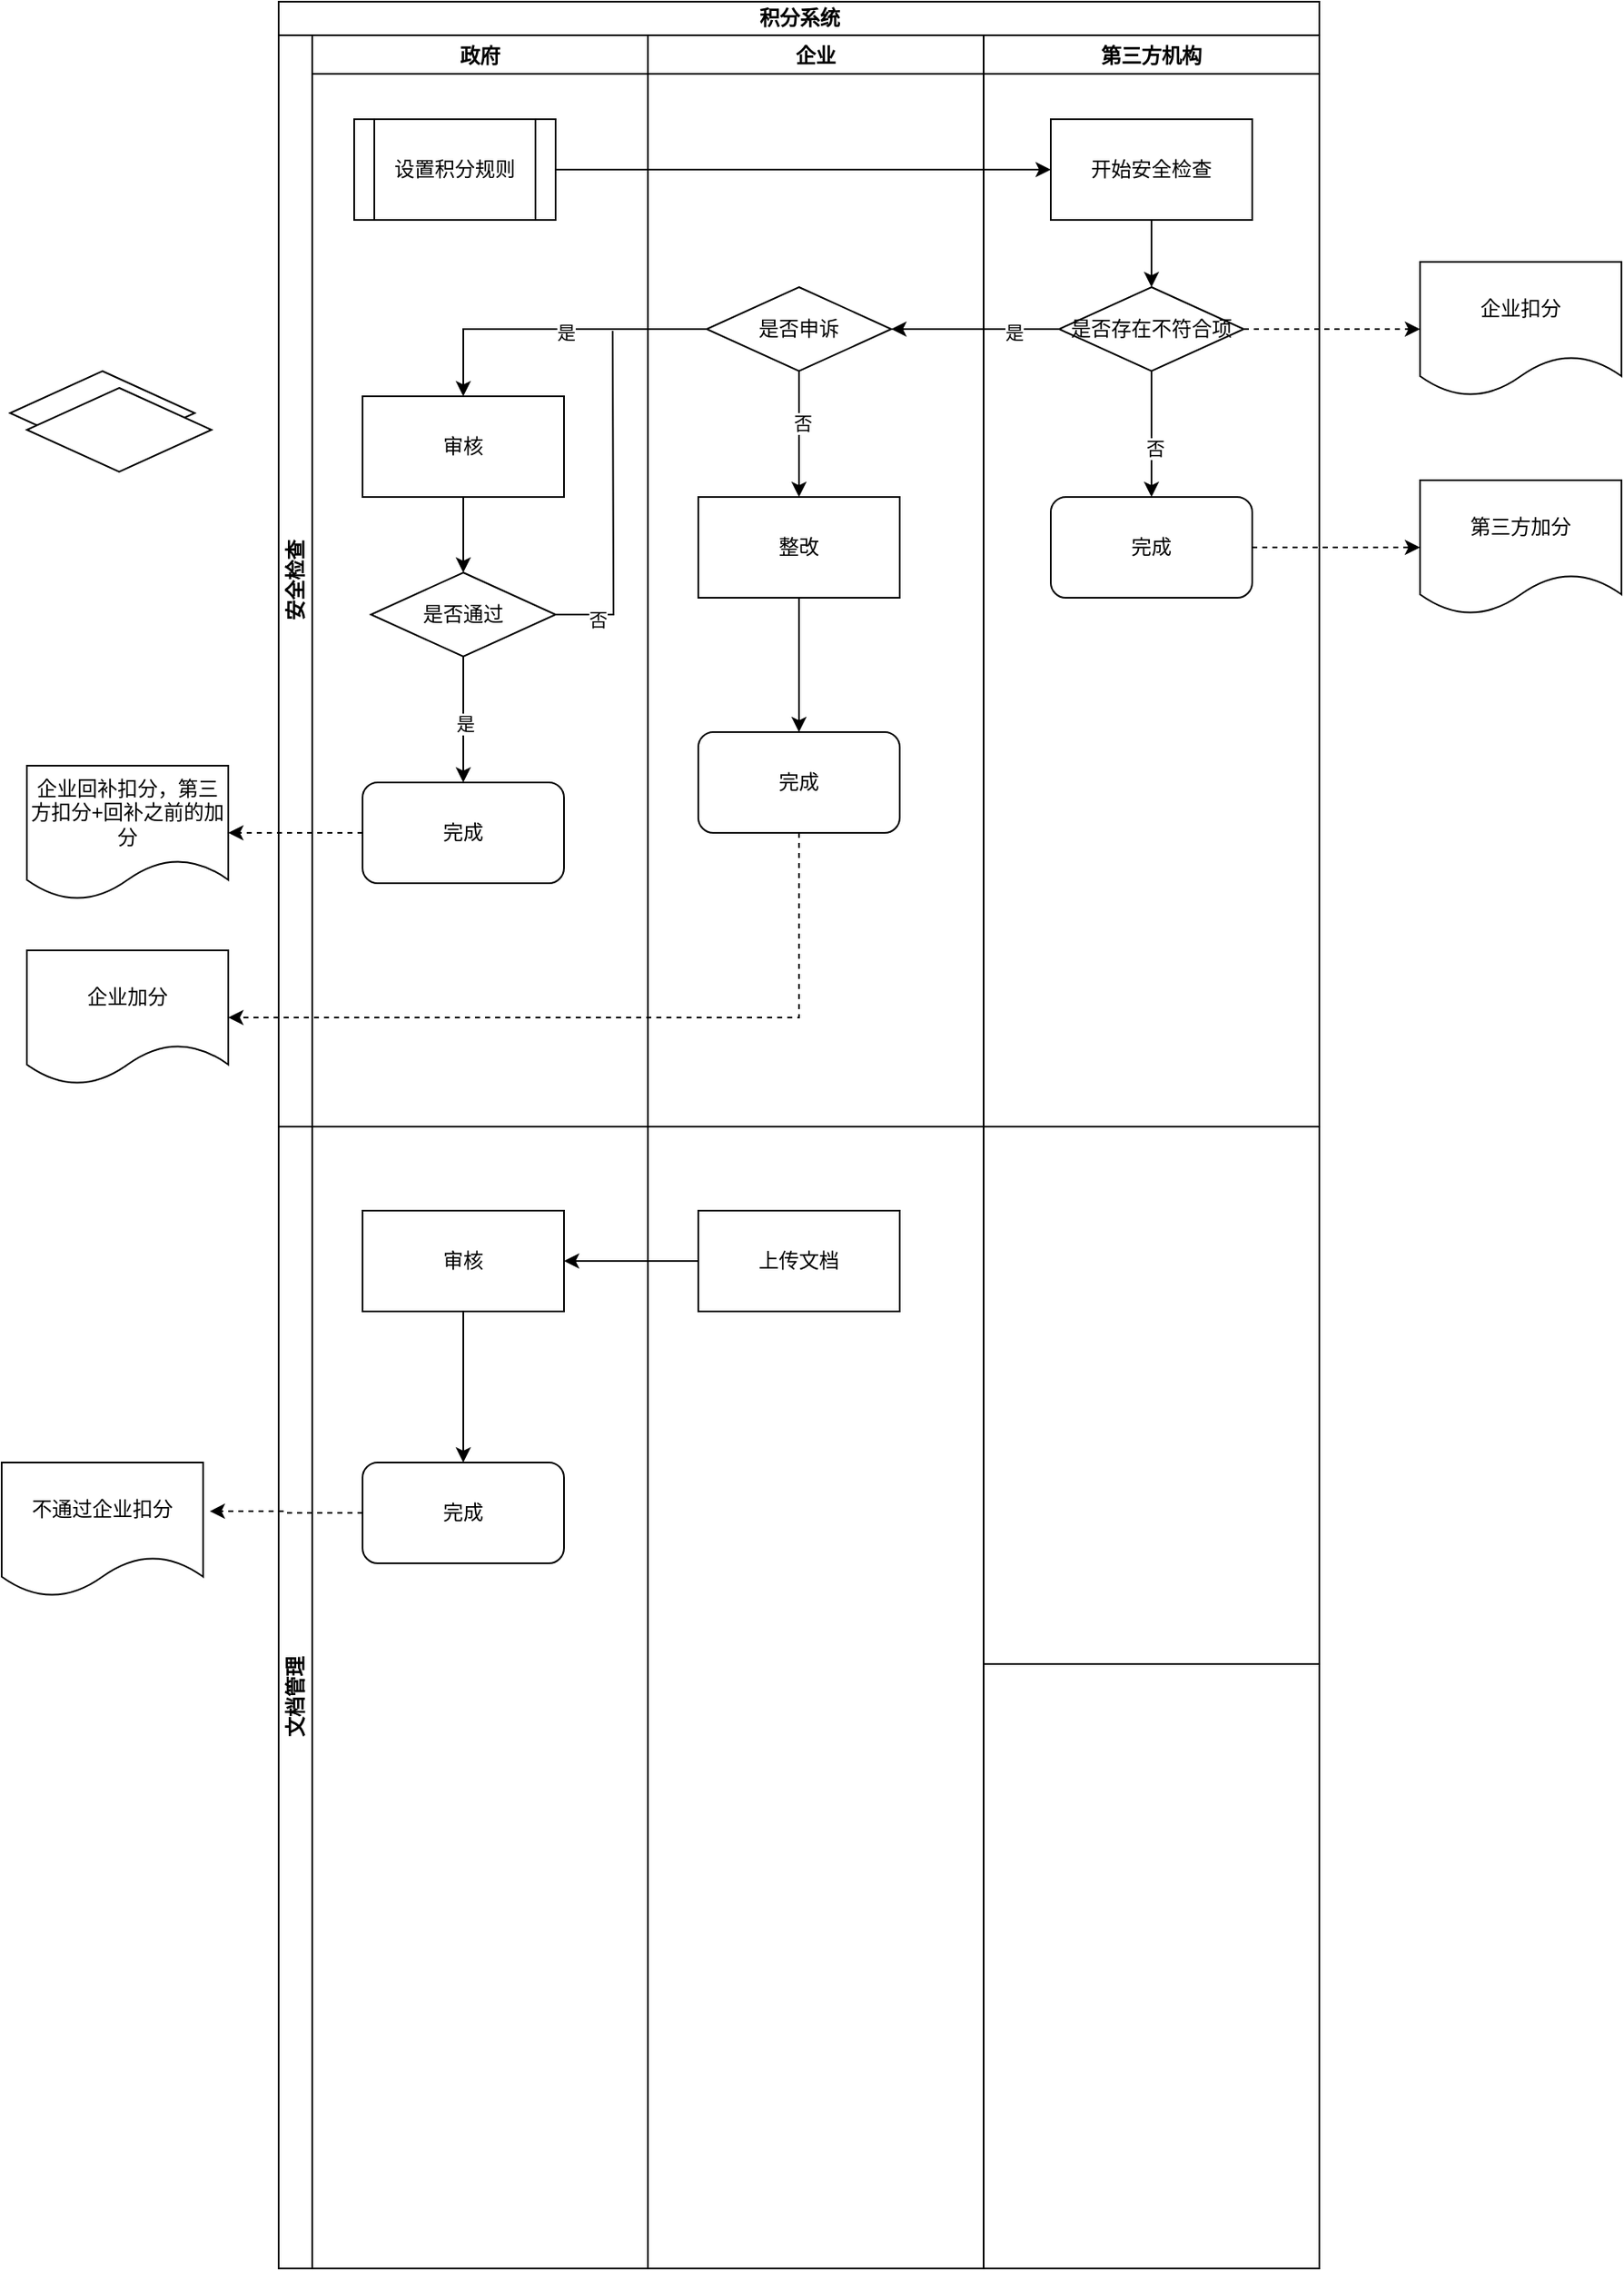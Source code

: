 <mxfile version="21.0.2" type="github">
  <diagram id="C5RBs43oDa-KdzZeNtuy" name="Page-1">
    <mxGraphModel dx="1434" dy="796" grid="1" gridSize="10" guides="1" tooltips="1" connect="1" arrows="1" fold="1" page="1" pageScale="1" pageWidth="827" pageHeight="1169" math="0" shadow="0">
      <root>
        <mxCell id="WIyWlLk6GJQsqaUBKTNV-0" />
        <mxCell id="WIyWlLk6GJQsqaUBKTNV-1" parent="WIyWlLk6GJQsqaUBKTNV-0" />
        <mxCell id="vo5_xbkKXeh1uVnPVetr-8" value="积分系统" style="swimlane;childLayout=stackLayout;resizeParent=1;resizeParentMax=0;horizontal=1;startSize=20;horizontalStack=0;html=1;" vertex="1" parent="WIyWlLk6GJQsqaUBKTNV-1">
          <mxGeometry x="170" y="20" width="620" height="1350" as="geometry" />
        </mxCell>
        <mxCell id="vo5_xbkKXeh1uVnPVetr-9" value="安全检查" style="swimlane;startSize=20;horizontal=0;html=1;" vertex="1" parent="vo5_xbkKXeh1uVnPVetr-8">
          <mxGeometry y="20" width="620" height="650" as="geometry" />
        </mxCell>
        <mxCell id="vo5_xbkKXeh1uVnPVetr-12" value="政府" style="swimlane;startSize=23;" vertex="1" parent="vo5_xbkKXeh1uVnPVetr-9">
          <mxGeometry x="20" width="200" height="650" as="geometry" />
        </mxCell>
        <mxCell id="vo5_xbkKXeh1uVnPVetr-37" value="" style="edgeStyle=orthogonalEdgeStyle;rounded=0;orthogonalLoop=1;jettySize=auto;html=1;" edge="1" parent="vo5_xbkKXeh1uVnPVetr-12" source="vo5_xbkKXeh1uVnPVetr-35" target="vo5_xbkKXeh1uVnPVetr-29">
          <mxGeometry relative="1" as="geometry" />
        </mxCell>
        <mxCell id="vo5_xbkKXeh1uVnPVetr-35" value="审核" style="whiteSpace=wrap;html=1;" vertex="1" parent="vo5_xbkKXeh1uVnPVetr-12">
          <mxGeometry x="30" y="215" width="120" height="60" as="geometry" />
        </mxCell>
        <mxCell id="vo5_xbkKXeh1uVnPVetr-39" value="" style="edgeStyle=orthogonalEdgeStyle;rounded=0;orthogonalLoop=1;jettySize=auto;html=1;" edge="1" parent="vo5_xbkKXeh1uVnPVetr-12" source="vo5_xbkKXeh1uVnPVetr-29" target="vo5_xbkKXeh1uVnPVetr-38">
          <mxGeometry relative="1" as="geometry" />
        </mxCell>
        <mxCell id="vo5_xbkKXeh1uVnPVetr-53" value="是" style="edgeLabel;html=1;align=center;verticalAlign=middle;resizable=0;points=[];" vertex="1" connectable="0" parent="vo5_xbkKXeh1uVnPVetr-39">
          <mxGeometry x="0.067" y="1" relative="1" as="geometry">
            <mxPoint as="offset" />
          </mxGeometry>
        </mxCell>
        <mxCell id="vo5_xbkKXeh1uVnPVetr-44" style="rounded=0;orthogonalLoop=1;jettySize=auto;html=1;edgeStyle=orthogonalEdgeStyle;strokeColor=default;endArrow=none;endFill=0;" edge="1" parent="vo5_xbkKXeh1uVnPVetr-12" source="vo5_xbkKXeh1uVnPVetr-29">
          <mxGeometry relative="1" as="geometry">
            <mxPoint x="179" y="176" as="targetPoint" />
          </mxGeometry>
        </mxCell>
        <mxCell id="vo5_xbkKXeh1uVnPVetr-52" value="否" style="edgeLabel;html=1;align=center;verticalAlign=middle;resizable=0;points=[];" vertex="1" connectable="0" parent="vo5_xbkKXeh1uVnPVetr-44">
          <mxGeometry x="-0.754" y="-3" relative="1" as="geometry">
            <mxPoint as="offset" />
          </mxGeometry>
        </mxCell>
        <mxCell id="vo5_xbkKXeh1uVnPVetr-29" value="是否通过" style="rhombus;whiteSpace=wrap;html=1;" vertex="1" parent="vo5_xbkKXeh1uVnPVetr-12">
          <mxGeometry x="35" y="320" width="110" height="50" as="geometry" />
        </mxCell>
        <mxCell id="vo5_xbkKXeh1uVnPVetr-38" value="完成" style="rounded=1;whiteSpace=wrap;html=1;" vertex="1" parent="vo5_xbkKXeh1uVnPVetr-12">
          <mxGeometry x="30" y="445" width="120" height="60" as="geometry" />
        </mxCell>
        <mxCell id="vo5_xbkKXeh1uVnPVetr-21" value="设置积分规则" style="shape=process;whiteSpace=wrap;html=1;backgroundOutline=1;" vertex="1" parent="vo5_xbkKXeh1uVnPVetr-12">
          <mxGeometry x="25" y="50" width="120" height="60" as="geometry" />
        </mxCell>
        <mxCell id="vo5_xbkKXeh1uVnPVetr-13" value="企业" style="swimlane;" vertex="1" parent="vo5_xbkKXeh1uVnPVetr-9">
          <mxGeometry x="220" width="200" height="650" as="geometry" />
        </mxCell>
        <mxCell id="vo5_xbkKXeh1uVnPVetr-30" value="是否申诉" style="rhombus;whiteSpace=wrap;html=1;" vertex="1" parent="vo5_xbkKXeh1uVnPVetr-13">
          <mxGeometry x="35" y="150" width="110" height="50" as="geometry" />
        </mxCell>
        <mxCell id="vo5_xbkKXeh1uVnPVetr-31" value="整改" style="whiteSpace=wrap;html=1;" vertex="1" parent="vo5_xbkKXeh1uVnPVetr-13">
          <mxGeometry x="30" y="275" width="120" height="60" as="geometry" />
        </mxCell>
        <mxCell id="vo5_xbkKXeh1uVnPVetr-32" value="" style="edgeStyle=orthogonalEdgeStyle;rounded=0;orthogonalLoop=1;jettySize=auto;html=1;" edge="1" parent="vo5_xbkKXeh1uVnPVetr-13" source="vo5_xbkKXeh1uVnPVetr-30" target="vo5_xbkKXeh1uVnPVetr-31">
          <mxGeometry relative="1" as="geometry" />
        </mxCell>
        <mxCell id="vo5_xbkKXeh1uVnPVetr-50" value="否" style="edgeLabel;html=1;align=center;verticalAlign=middle;resizable=0;points=[];" vertex="1" connectable="0" parent="vo5_xbkKXeh1uVnPVetr-32">
          <mxGeometry x="-0.173" y="2" relative="1" as="geometry">
            <mxPoint as="offset" />
          </mxGeometry>
        </mxCell>
        <mxCell id="vo5_xbkKXeh1uVnPVetr-33" value="完成" style="rounded=1;whiteSpace=wrap;html=1;" vertex="1" parent="vo5_xbkKXeh1uVnPVetr-13">
          <mxGeometry x="30" y="415" width="120" height="60" as="geometry" />
        </mxCell>
        <mxCell id="vo5_xbkKXeh1uVnPVetr-34" value="" style="edgeStyle=orthogonalEdgeStyle;rounded=0;orthogonalLoop=1;jettySize=auto;html=1;" edge="1" parent="vo5_xbkKXeh1uVnPVetr-13" source="vo5_xbkKXeh1uVnPVetr-31" target="vo5_xbkKXeh1uVnPVetr-33">
          <mxGeometry relative="1" as="geometry" />
        </mxCell>
        <mxCell id="vo5_xbkKXeh1uVnPVetr-18" value="第三方机构" style="swimlane;" vertex="1" parent="vo5_xbkKXeh1uVnPVetr-9">
          <mxGeometry x="420" width="200" height="650" as="geometry" />
        </mxCell>
        <mxCell id="vo5_xbkKXeh1uVnPVetr-42" value="" style="edgeStyle=orthogonalEdgeStyle;rounded=0;orthogonalLoop=1;jettySize=auto;html=1;" edge="1" parent="vo5_xbkKXeh1uVnPVetr-18" source="vo5_xbkKXeh1uVnPVetr-22" target="vo5_xbkKXeh1uVnPVetr-41">
          <mxGeometry relative="1" as="geometry" />
        </mxCell>
        <mxCell id="vo5_xbkKXeh1uVnPVetr-48" value="否" style="edgeLabel;html=1;align=center;verticalAlign=middle;resizable=0;points=[];" vertex="1" connectable="0" parent="vo5_xbkKXeh1uVnPVetr-42">
          <mxGeometry x="0.227" y="2" relative="1" as="geometry">
            <mxPoint as="offset" />
          </mxGeometry>
        </mxCell>
        <mxCell id="vo5_xbkKXeh1uVnPVetr-22" value="是否存在不符合项" style="rhombus;whiteSpace=wrap;html=1;" vertex="1" parent="vo5_xbkKXeh1uVnPVetr-18">
          <mxGeometry x="45" y="150" width="110" height="50" as="geometry" />
        </mxCell>
        <mxCell id="vo5_xbkKXeh1uVnPVetr-23" value="" style="edgeStyle=orthogonalEdgeStyle;rounded=0;orthogonalLoop=1;jettySize=auto;html=1;" edge="1" parent="vo5_xbkKXeh1uVnPVetr-18" source="vo5_xbkKXeh1uVnPVetr-20" target="vo5_xbkKXeh1uVnPVetr-22">
          <mxGeometry relative="1" as="geometry" />
        </mxCell>
        <mxCell id="vo5_xbkKXeh1uVnPVetr-20" value="开始安全检查" style="whiteSpace=wrap;html=1;" vertex="1" parent="vo5_xbkKXeh1uVnPVetr-18">
          <mxGeometry x="40" y="50" width="120" height="60" as="geometry" />
        </mxCell>
        <mxCell id="vo5_xbkKXeh1uVnPVetr-41" value="完成" style="rounded=1;whiteSpace=wrap;html=1;" vertex="1" parent="vo5_xbkKXeh1uVnPVetr-18">
          <mxGeometry x="40" y="275" width="120" height="60" as="geometry" />
        </mxCell>
        <mxCell id="vo5_xbkKXeh1uVnPVetr-36" value="" style="edgeStyle=orthogonalEdgeStyle;rounded=0;orthogonalLoop=1;jettySize=auto;html=1;" edge="1" parent="vo5_xbkKXeh1uVnPVetr-9" source="vo5_xbkKXeh1uVnPVetr-30" target="vo5_xbkKXeh1uVnPVetr-35">
          <mxGeometry relative="1" as="geometry" />
        </mxCell>
        <mxCell id="vo5_xbkKXeh1uVnPVetr-51" value="是" style="edgeLabel;html=1;align=center;verticalAlign=middle;resizable=0;points=[];" vertex="1" connectable="0" parent="vo5_xbkKXeh1uVnPVetr-36">
          <mxGeometry x="-0.092" y="2" relative="1" as="geometry">
            <mxPoint as="offset" />
          </mxGeometry>
        </mxCell>
        <mxCell id="vo5_xbkKXeh1uVnPVetr-40" value="" style="edgeStyle=orthogonalEdgeStyle;rounded=0;orthogonalLoop=1;jettySize=auto;html=1;" edge="1" parent="vo5_xbkKXeh1uVnPVetr-9" source="vo5_xbkKXeh1uVnPVetr-22" target="vo5_xbkKXeh1uVnPVetr-30">
          <mxGeometry relative="1" as="geometry" />
        </mxCell>
        <mxCell id="vo5_xbkKXeh1uVnPVetr-49" value="是" style="edgeLabel;html=1;align=center;verticalAlign=middle;resizable=0;points=[];" vertex="1" connectable="0" parent="vo5_xbkKXeh1uVnPVetr-40">
          <mxGeometry x="-0.46" y="2" relative="1" as="geometry">
            <mxPoint as="offset" />
          </mxGeometry>
        </mxCell>
        <mxCell id="vo5_xbkKXeh1uVnPVetr-43" style="edgeStyle=orthogonalEdgeStyle;rounded=0;orthogonalLoop=1;jettySize=auto;html=1;entryX=0;entryY=0.5;entryDx=0;entryDy=0;" edge="1" parent="vo5_xbkKXeh1uVnPVetr-9" source="vo5_xbkKXeh1uVnPVetr-21" target="vo5_xbkKXeh1uVnPVetr-20">
          <mxGeometry relative="1" as="geometry" />
        </mxCell>
        <mxCell id="vo5_xbkKXeh1uVnPVetr-54" value="企业回补扣分，第三方扣分+回补之前的加分" style="shape=document;whiteSpace=wrap;html=1;boundedLbl=1;rounded=1;" vertex="1" parent="vo5_xbkKXeh1uVnPVetr-9">
          <mxGeometry x="-150" y="435" width="120" height="80" as="geometry" />
        </mxCell>
        <mxCell id="vo5_xbkKXeh1uVnPVetr-55" value="" style="edgeStyle=orthogonalEdgeStyle;rounded=0;orthogonalLoop=1;jettySize=auto;html=1;dashed=1;" edge="1" parent="vo5_xbkKXeh1uVnPVetr-9" source="vo5_xbkKXeh1uVnPVetr-38" target="vo5_xbkKXeh1uVnPVetr-54">
          <mxGeometry relative="1" as="geometry" />
        </mxCell>
        <mxCell id="vo5_xbkKXeh1uVnPVetr-10" value="文档管理" style="swimlane;startSize=20;horizontal=0;html=1;" vertex="1" parent="vo5_xbkKXeh1uVnPVetr-8">
          <mxGeometry y="670" width="620" height="680" as="geometry" />
        </mxCell>
        <mxCell id="vo5_xbkKXeh1uVnPVetr-74" value="" style="swimlane;startSize=0;" vertex="1" parent="vo5_xbkKXeh1uVnPVetr-10">
          <mxGeometry x="420" width="200" height="320" as="geometry" />
        </mxCell>
        <mxCell id="vo5_xbkKXeh1uVnPVetr-89" value="" style="edgeStyle=orthogonalEdgeStyle;rounded=0;orthogonalLoop=1;jettySize=auto;html=1;" edge="1" parent="vo5_xbkKXeh1uVnPVetr-10" source="vo5_xbkKXeh1uVnPVetr-76" target="vo5_xbkKXeh1uVnPVetr-83">
          <mxGeometry relative="1" as="geometry" />
        </mxCell>
        <mxCell id="vo5_xbkKXeh1uVnPVetr-76" value="审核" style="whiteSpace=wrap;html=1;" vertex="1" parent="vo5_xbkKXeh1uVnPVetr-10">
          <mxGeometry x="50" y="50" width="120" height="60" as="geometry" />
        </mxCell>
        <mxCell id="vo5_xbkKXeh1uVnPVetr-83" value="完成" style="rounded=1;whiteSpace=wrap;html=1;" vertex="1" parent="vo5_xbkKXeh1uVnPVetr-10">
          <mxGeometry x="50" y="200" width="120" height="60" as="geometry" />
        </mxCell>
        <mxCell id="vo5_xbkKXeh1uVnPVetr-68" value="" style="swimlane;startSize=0;" vertex="1" parent="vo5_xbkKXeh1uVnPVetr-10">
          <mxGeometry x="220" width="200" height="680" as="geometry" />
        </mxCell>
        <mxCell id="vo5_xbkKXeh1uVnPVetr-25" value="" style="rhombus;whiteSpace=wrap;html=1;" vertex="1" parent="WIyWlLk6GJQsqaUBKTNV-1">
          <mxGeometry x="10" y="240" width="110" height="50" as="geometry" />
        </mxCell>
        <mxCell id="vo5_xbkKXeh1uVnPVetr-57" value="企业加分" style="shape=document;whiteSpace=wrap;html=1;boundedLbl=1;" vertex="1" parent="WIyWlLk6GJQsqaUBKTNV-1">
          <mxGeometry x="20" y="585" width="120" height="80" as="geometry" />
        </mxCell>
        <mxCell id="vo5_xbkKXeh1uVnPVetr-58" style="edgeStyle=orthogonalEdgeStyle;rounded=0;orthogonalLoop=1;jettySize=auto;html=1;entryX=1;entryY=0.5;entryDx=0;entryDy=0;dashed=1;" edge="1" parent="WIyWlLk6GJQsqaUBKTNV-1" source="vo5_xbkKXeh1uVnPVetr-33" target="vo5_xbkKXeh1uVnPVetr-57">
          <mxGeometry relative="1" as="geometry">
            <Array as="points">
              <mxPoint x="480" y="625" />
            </Array>
          </mxGeometry>
        </mxCell>
        <mxCell id="vo5_xbkKXeh1uVnPVetr-61" value="企业扣分" style="shape=document;whiteSpace=wrap;html=1;boundedLbl=1;" vertex="1" parent="WIyWlLk6GJQsqaUBKTNV-1">
          <mxGeometry x="850" y="175" width="120" height="80" as="geometry" />
        </mxCell>
        <mxCell id="vo5_xbkKXeh1uVnPVetr-62" style="edgeStyle=orthogonalEdgeStyle;rounded=0;orthogonalLoop=1;jettySize=auto;html=1;dashed=1;" edge="1" parent="WIyWlLk6GJQsqaUBKTNV-1" source="vo5_xbkKXeh1uVnPVetr-22" target="vo5_xbkKXeh1uVnPVetr-61">
          <mxGeometry relative="1" as="geometry" />
        </mxCell>
        <mxCell id="vo5_xbkKXeh1uVnPVetr-63" value="第三方加分" style="shape=document;whiteSpace=wrap;html=1;boundedLbl=1;rounded=1;" vertex="1" parent="WIyWlLk6GJQsqaUBKTNV-1">
          <mxGeometry x="850" y="305" width="120" height="80" as="geometry" />
        </mxCell>
        <mxCell id="vo5_xbkKXeh1uVnPVetr-64" value="" style="edgeStyle=orthogonalEdgeStyle;rounded=0;orthogonalLoop=1;jettySize=auto;html=1;dashed=1;" edge="1" parent="WIyWlLk6GJQsqaUBKTNV-1" source="vo5_xbkKXeh1uVnPVetr-41" target="vo5_xbkKXeh1uVnPVetr-63">
          <mxGeometry relative="1" as="geometry" />
        </mxCell>
        <mxCell id="vo5_xbkKXeh1uVnPVetr-77" value="" style="edgeStyle=orthogonalEdgeStyle;rounded=0;orthogonalLoop=1;jettySize=auto;html=1;" edge="1" parent="WIyWlLk6GJQsqaUBKTNV-1" source="vo5_xbkKXeh1uVnPVetr-75" target="vo5_xbkKXeh1uVnPVetr-76">
          <mxGeometry relative="1" as="geometry" />
        </mxCell>
        <mxCell id="vo5_xbkKXeh1uVnPVetr-75" value="上传文档" style="whiteSpace=wrap;html=1;" vertex="1" parent="WIyWlLk6GJQsqaUBKTNV-1">
          <mxGeometry x="420" y="740" width="120" height="60" as="geometry" />
        </mxCell>
        <mxCell id="vo5_xbkKXeh1uVnPVetr-78" value="" style="rhombus;whiteSpace=wrap;html=1;" vertex="1" parent="WIyWlLk6GJQsqaUBKTNV-1">
          <mxGeometry x="20" y="250" width="110" height="50" as="geometry" />
        </mxCell>
        <mxCell id="vo5_xbkKXeh1uVnPVetr-86" value="不通过企业扣分" style="shape=document;whiteSpace=wrap;html=1;boundedLbl=1;rounded=1;" vertex="1" parent="WIyWlLk6GJQsqaUBKTNV-1">
          <mxGeometry x="5" y="890" width="120" height="80" as="geometry" />
        </mxCell>
        <mxCell id="vo5_xbkKXeh1uVnPVetr-90" style="edgeStyle=orthogonalEdgeStyle;rounded=0;orthogonalLoop=1;jettySize=auto;html=1;entryX=1.033;entryY=0.363;entryDx=0;entryDy=0;entryPerimeter=0;dashed=1;" edge="1" parent="WIyWlLk6GJQsqaUBKTNV-1" source="vo5_xbkKXeh1uVnPVetr-83" target="vo5_xbkKXeh1uVnPVetr-86">
          <mxGeometry relative="1" as="geometry" />
        </mxCell>
      </root>
    </mxGraphModel>
  </diagram>
</mxfile>
